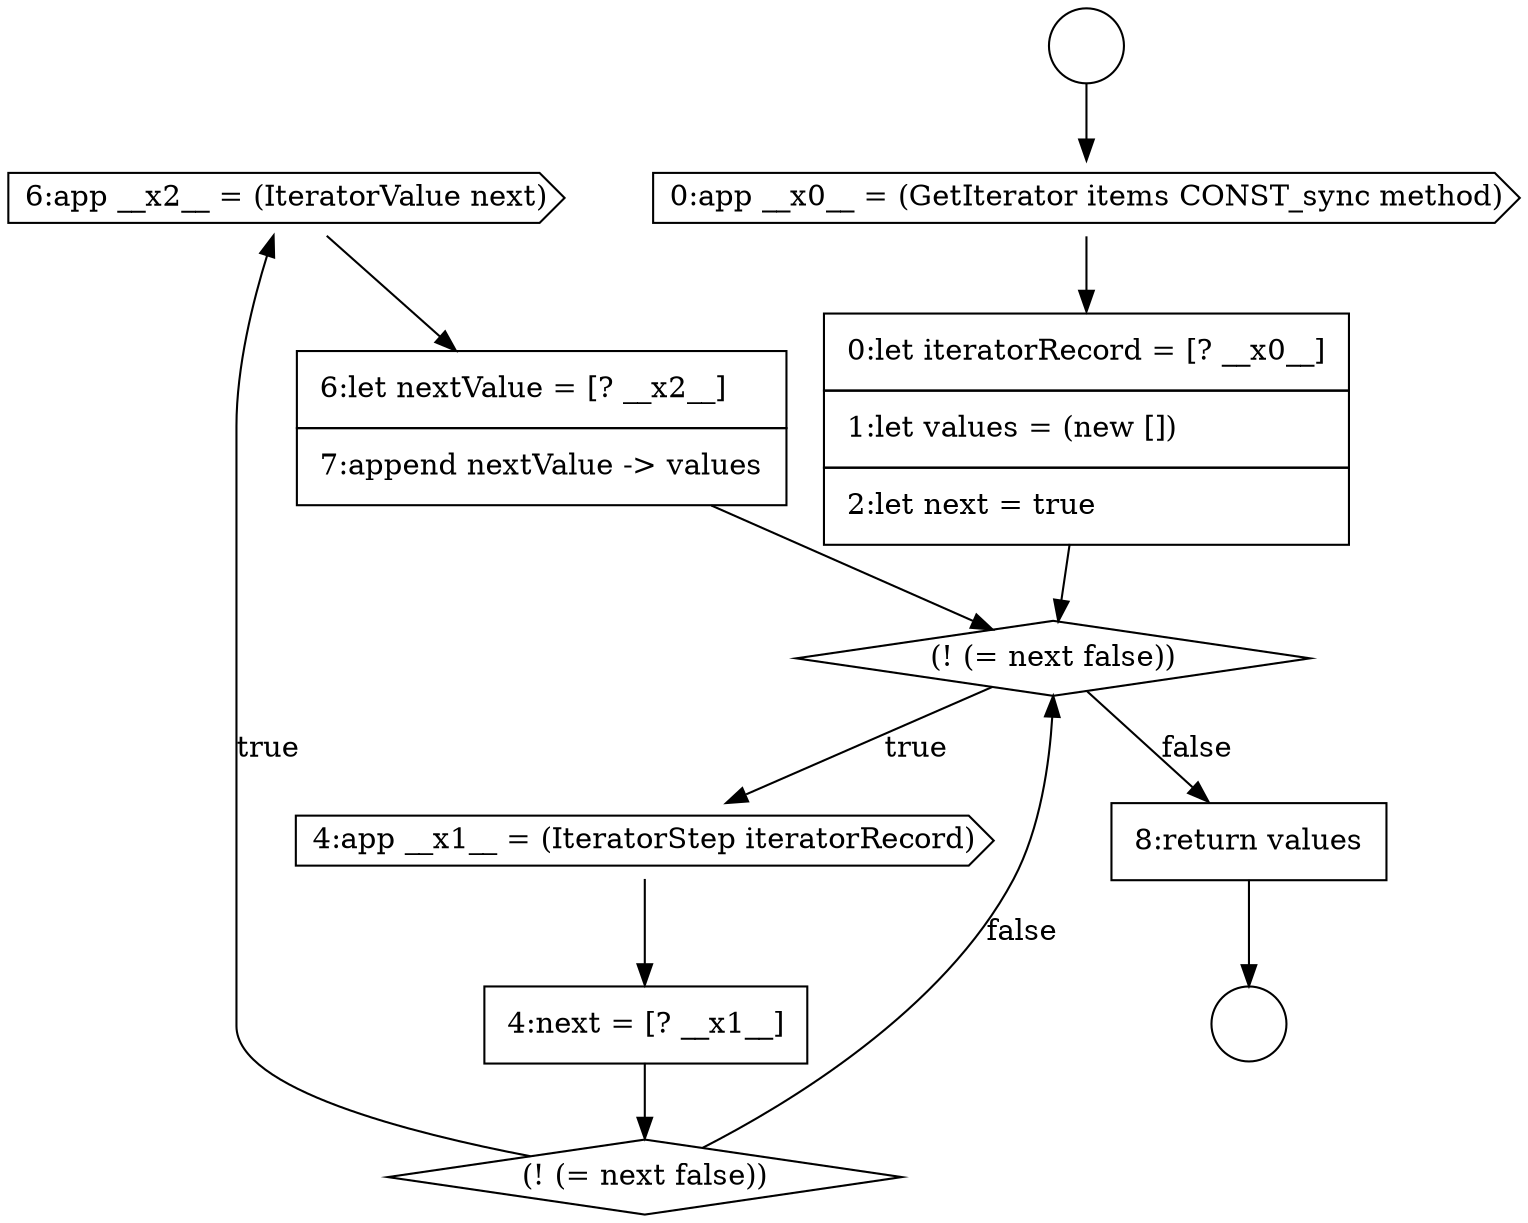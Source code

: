 digraph {
  node15706 [shape=cds, label=<<font color="black">6:app __x2__ = (IteratorValue next)</font>> color="black" fillcolor="white" style=filled]
  node15702 [shape=diamond, label=<<font color="black">(! (= next false))</font>> color="black" fillcolor="white" style=filled]
  node15707 [shape=none, margin=0, label=<<font color="black">
    <table border="0" cellborder="1" cellspacing="0" cellpadding="10">
      <tr><td align="left">6:let nextValue = [? __x2__]</td></tr>
      <tr><td align="left">7:append nextValue -&gt; values</td></tr>
    </table>
  </font>> color="black" fillcolor="white" style=filled]
  node15708 [shape=none, margin=0, label=<<font color="black">
    <table border="0" cellborder="1" cellspacing="0" cellpadding="10">
      <tr><td align="left">8:return values</td></tr>
    </table>
  </font>> color="black" fillcolor="white" style=filled]
  node15704 [shape=none, margin=0, label=<<font color="black">
    <table border="0" cellborder="1" cellspacing="0" cellpadding="10">
      <tr><td align="left">4:next = [? __x1__]</td></tr>
    </table>
  </font>> color="black" fillcolor="white" style=filled]
  node15699 [shape=circle label=" " color="black" fillcolor="white" style=filled]
  node15705 [shape=diamond, label=<<font color="black">(! (= next false))</font>> color="black" fillcolor="white" style=filled]
  node15698 [shape=circle label=" " color="black" fillcolor="white" style=filled]
  node15703 [shape=cds, label=<<font color="black">4:app __x1__ = (IteratorStep iteratorRecord)</font>> color="black" fillcolor="white" style=filled]
  node15700 [shape=cds, label=<<font color="black">0:app __x0__ = (GetIterator items CONST_sync method)</font>> color="black" fillcolor="white" style=filled]
  node15701 [shape=none, margin=0, label=<<font color="black">
    <table border="0" cellborder="1" cellspacing="0" cellpadding="10">
      <tr><td align="left">0:let iteratorRecord = [? __x0__]</td></tr>
      <tr><td align="left">1:let values = (new [])</td></tr>
      <tr><td align="left">2:let next = true</td></tr>
    </table>
  </font>> color="black" fillcolor="white" style=filled]
  node15700 -> node15701 [ color="black"]
  node15701 -> node15702 [ color="black"]
  node15698 -> node15700 [ color="black"]
  node15707 -> node15702 [ color="black"]
  node15705 -> node15706 [label=<<font color="black">true</font>> color="black"]
  node15705 -> node15702 [label=<<font color="black">false</font>> color="black"]
  node15708 -> node15699 [ color="black"]
  node15706 -> node15707 [ color="black"]
  node15704 -> node15705 [ color="black"]
  node15703 -> node15704 [ color="black"]
  node15702 -> node15703 [label=<<font color="black">true</font>> color="black"]
  node15702 -> node15708 [label=<<font color="black">false</font>> color="black"]
}
